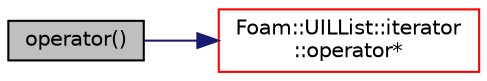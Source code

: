 digraph "operator()"
{
  bgcolor="transparent";
  edge [fontname="Helvetica",fontsize="10",labelfontname="Helvetica",labelfontsize="10"];
  node [fontname="Helvetica",fontsize="10",shape=record];
  rankdir="LR";
  Node1 [label="operator()",height=0.2,width=0.4,color="black", fillcolor="grey75", style="filled", fontcolor="black"];
  Node1 -> Node2 [color="midnightblue",fontsize="10",style="solid",fontname="Helvetica"];
  Node2 [label="Foam::UILList::iterator\l::operator*",height=0.2,width=0.4,color="red",URL="$a01208.html#af7f8c6b921dca2b94f6e7ee14e762770"];
}
